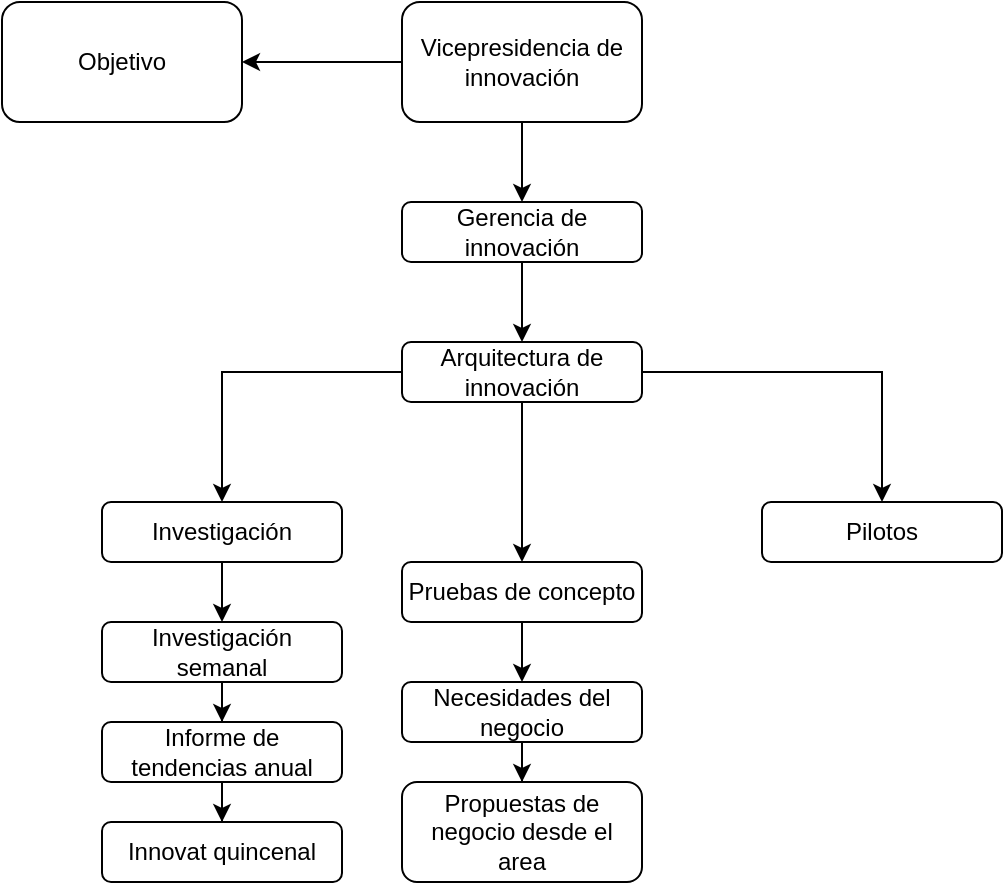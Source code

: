 <mxfile version="20.4.0" type="github"><diagram id="3MqDR4fMoNlYRUjgd6Yu" name="Página-1"><mxGraphModel dx="665" dy="384" grid="1" gridSize="10" guides="1" tooltips="1" connect="1" arrows="1" fold="1" page="1" pageScale="1" pageWidth="827" pageHeight="1169" math="0" shadow="0"><root><mxCell id="0"/><mxCell id="1" parent="0"/><mxCell id="uhsDeSPVpH1Aqg5vOW3z-3" value="" style="edgeStyle=orthogonalEdgeStyle;rounded=0;orthogonalLoop=1;jettySize=auto;html=1;" edge="1" parent="1" source="uhsDeSPVpH1Aqg5vOW3z-1" target="uhsDeSPVpH1Aqg5vOW3z-2"><mxGeometry relative="1" as="geometry"/></mxCell><mxCell id="uhsDeSPVpH1Aqg5vOW3z-5" value="" style="edgeStyle=orthogonalEdgeStyle;rounded=0;orthogonalLoop=1;jettySize=auto;html=1;" edge="1" parent="1" source="uhsDeSPVpH1Aqg5vOW3z-1" target="uhsDeSPVpH1Aqg5vOW3z-4"><mxGeometry relative="1" as="geometry"/></mxCell><mxCell id="uhsDeSPVpH1Aqg5vOW3z-1" value="Vicepresidencia de innovación" style="rounded=1;whiteSpace=wrap;html=1;" vertex="1" parent="1"><mxGeometry x="250" y="50" width="120" height="60" as="geometry"/></mxCell><mxCell id="uhsDeSPVpH1Aqg5vOW3z-2" value="Objetivo" style="whiteSpace=wrap;html=1;rounded=1;" vertex="1" parent="1"><mxGeometry x="50" y="50" width="120" height="60" as="geometry"/></mxCell><mxCell id="uhsDeSPVpH1Aqg5vOW3z-7" value="" style="edgeStyle=orthogonalEdgeStyle;rounded=0;orthogonalLoop=1;jettySize=auto;html=1;" edge="1" parent="1" source="uhsDeSPVpH1Aqg5vOW3z-4" target="uhsDeSPVpH1Aqg5vOW3z-6"><mxGeometry relative="1" as="geometry"/></mxCell><mxCell id="uhsDeSPVpH1Aqg5vOW3z-4" value="Gerencia de innovación" style="whiteSpace=wrap;html=1;rounded=1;" vertex="1" parent="1"><mxGeometry x="250" y="150" width="120" height="30" as="geometry"/></mxCell><mxCell id="uhsDeSPVpH1Aqg5vOW3z-9" value="" style="edgeStyle=orthogonalEdgeStyle;rounded=0;orthogonalLoop=1;jettySize=auto;html=1;" edge="1" parent="1" source="uhsDeSPVpH1Aqg5vOW3z-6" target="uhsDeSPVpH1Aqg5vOW3z-8"><mxGeometry relative="1" as="geometry"/></mxCell><mxCell id="uhsDeSPVpH1Aqg5vOW3z-11" value="" style="edgeStyle=orthogonalEdgeStyle;rounded=0;orthogonalLoop=1;jettySize=auto;html=1;" edge="1" parent="1" source="uhsDeSPVpH1Aqg5vOW3z-6" target="uhsDeSPVpH1Aqg5vOW3z-10"><mxGeometry relative="1" as="geometry"/></mxCell><mxCell id="uhsDeSPVpH1Aqg5vOW3z-13" value="" style="edgeStyle=orthogonalEdgeStyle;rounded=0;orthogonalLoop=1;jettySize=auto;html=1;" edge="1" parent="1" source="uhsDeSPVpH1Aqg5vOW3z-6" target="uhsDeSPVpH1Aqg5vOW3z-12"><mxGeometry relative="1" as="geometry"/></mxCell><mxCell id="uhsDeSPVpH1Aqg5vOW3z-6" value="Arquitectura de innovación" style="whiteSpace=wrap;html=1;rounded=1;" vertex="1" parent="1"><mxGeometry x="250" y="220" width="120" height="30" as="geometry"/></mxCell><mxCell id="uhsDeSPVpH1Aqg5vOW3z-15" value="" style="edgeStyle=orthogonalEdgeStyle;rounded=0;orthogonalLoop=1;jettySize=auto;html=1;" edge="1" parent="1" source="uhsDeSPVpH1Aqg5vOW3z-8" target="uhsDeSPVpH1Aqg5vOW3z-14"><mxGeometry relative="1" as="geometry"/></mxCell><mxCell id="uhsDeSPVpH1Aqg5vOW3z-8" value="Investigación" style="whiteSpace=wrap;html=1;rounded=1;" vertex="1" parent="1"><mxGeometry x="100" y="300" width="120" height="30" as="geometry"/></mxCell><mxCell id="uhsDeSPVpH1Aqg5vOW3z-21" value="" style="edgeStyle=orthogonalEdgeStyle;rounded=0;orthogonalLoop=1;jettySize=auto;html=1;" edge="1" parent="1" source="uhsDeSPVpH1Aqg5vOW3z-10" target="uhsDeSPVpH1Aqg5vOW3z-20"><mxGeometry relative="1" as="geometry"/></mxCell><mxCell id="uhsDeSPVpH1Aqg5vOW3z-10" value="Pruebas de concepto" style="whiteSpace=wrap;html=1;rounded=1;" vertex="1" parent="1"><mxGeometry x="250" y="330" width="120" height="30" as="geometry"/></mxCell><mxCell id="uhsDeSPVpH1Aqg5vOW3z-12" value="Pilotos" style="whiteSpace=wrap;html=1;rounded=1;" vertex="1" parent="1"><mxGeometry x="430" y="300" width="120" height="30" as="geometry"/></mxCell><mxCell id="uhsDeSPVpH1Aqg5vOW3z-17" value="" style="edgeStyle=orthogonalEdgeStyle;rounded=0;orthogonalLoop=1;jettySize=auto;html=1;" edge="1" parent="1" source="uhsDeSPVpH1Aqg5vOW3z-14" target="uhsDeSPVpH1Aqg5vOW3z-16"><mxGeometry relative="1" as="geometry"/></mxCell><mxCell id="uhsDeSPVpH1Aqg5vOW3z-14" value="Investigación semanal" style="whiteSpace=wrap;html=1;rounded=1;" vertex="1" parent="1"><mxGeometry x="100" y="360" width="120" height="30" as="geometry"/></mxCell><mxCell id="uhsDeSPVpH1Aqg5vOW3z-19" value="" style="edgeStyle=orthogonalEdgeStyle;rounded=0;orthogonalLoop=1;jettySize=auto;html=1;" edge="1" parent="1" source="uhsDeSPVpH1Aqg5vOW3z-16" target="uhsDeSPVpH1Aqg5vOW3z-18"><mxGeometry relative="1" as="geometry"/></mxCell><mxCell id="uhsDeSPVpH1Aqg5vOW3z-16" value="Informe de tendencias anual" style="whiteSpace=wrap;html=1;rounded=1;" vertex="1" parent="1"><mxGeometry x="100" y="410" width="120" height="30" as="geometry"/></mxCell><mxCell id="uhsDeSPVpH1Aqg5vOW3z-18" value="Innovat quincenal" style="whiteSpace=wrap;html=1;rounded=1;" vertex="1" parent="1"><mxGeometry x="100" y="460" width="120" height="30" as="geometry"/></mxCell><mxCell id="uhsDeSPVpH1Aqg5vOW3z-23" style="edgeStyle=orthogonalEdgeStyle;rounded=0;orthogonalLoop=1;jettySize=auto;html=1;entryX=0.5;entryY=0;entryDx=0;entryDy=0;" edge="1" parent="1" source="uhsDeSPVpH1Aqg5vOW3z-20" target="uhsDeSPVpH1Aqg5vOW3z-22"><mxGeometry relative="1" as="geometry"/></mxCell><mxCell id="uhsDeSPVpH1Aqg5vOW3z-20" value="Necesidades del negocio" style="whiteSpace=wrap;html=1;rounded=1;" vertex="1" parent="1"><mxGeometry x="250" y="390" width="120" height="30" as="geometry"/></mxCell><mxCell id="uhsDeSPVpH1Aqg5vOW3z-22" value="Propuestas de negocio desde el area" style="whiteSpace=wrap;html=1;rounded=1;" vertex="1" parent="1"><mxGeometry x="250" y="440" width="120" height="50" as="geometry"/></mxCell></root></mxGraphModel></diagram></mxfile>